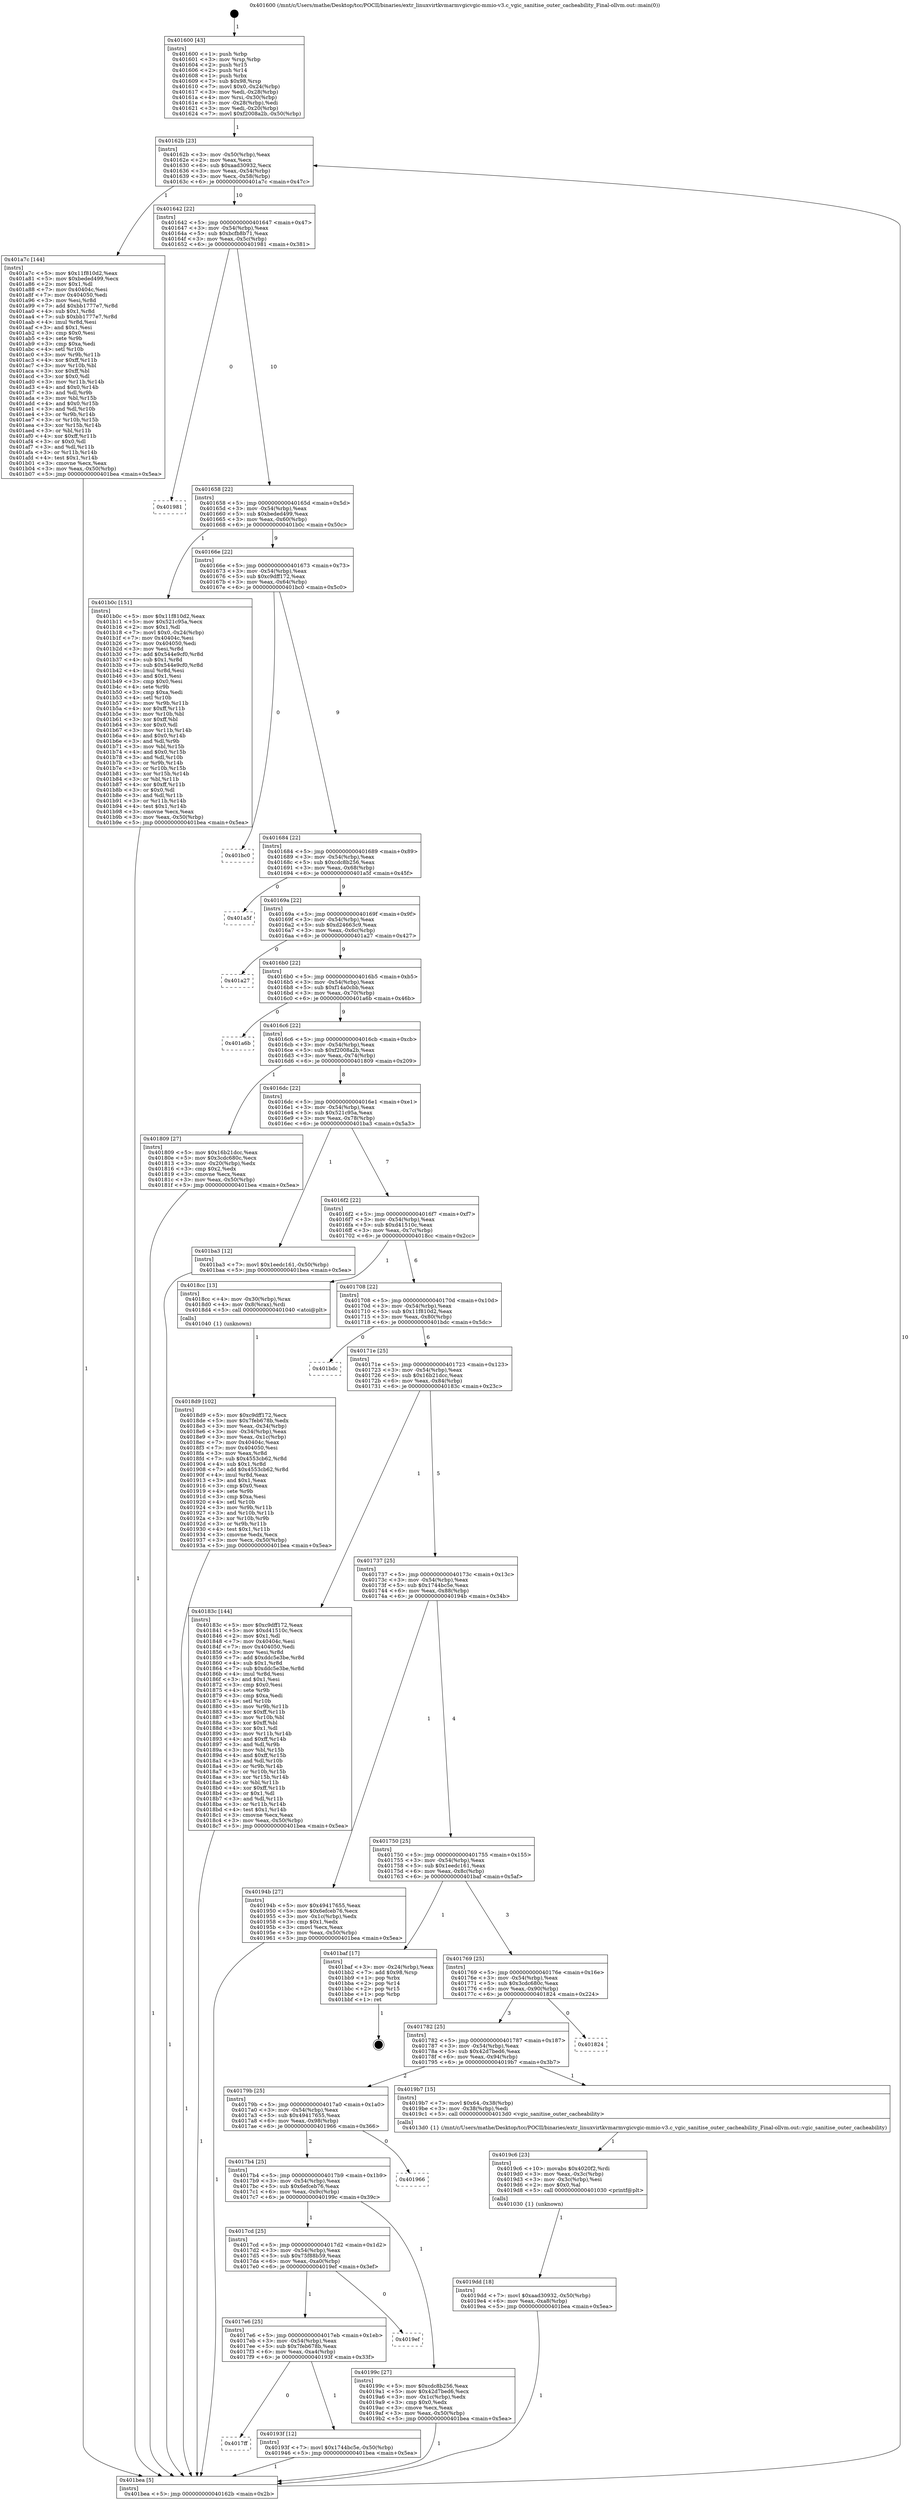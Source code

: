 digraph "0x401600" {
  label = "0x401600 (/mnt/c/Users/mathe/Desktop/tcc/POCII/binaries/extr_linuxvirtkvmarmvgicvgic-mmio-v3.c_vgic_sanitise_outer_cacheability_Final-ollvm.out::main(0))"
  labelloc = "t"
  node[shape=record]

  Entry [label="",width=0.3,height=0.3,shape=circle,fillcolor=black,style=filled]
  "0x40162b" [label="{
     0x40162b [23]\l
     | [instrs]\l
     &nbsp;&nbsp;0x40162b \<+3\>: mov -0x50(%rbp),%eax\l
     &nbsp;&nbsp;0x40162e \<+2\>: mov %eax,%ecx\l
     &nbsp;&nbsp;0x401630 \<+6\>: sub $0xaad30932,%ecx\l
     &nbsp;&nbsp;0x401636 \<+3\>: mov %eax,-0x54(%rbp)\l
     &nbsp;&nbsp;0x401639 \<+3\>: mov %ecx,-0x58(%rbp)\l
     &nbsp;&nbsp;0x40163c \<+6\>: je 0000000000401a7c \<main+0x47c\>\l
  }"]
  "0x401a7c" [label="{
     0x401a7c [144]\l
     | [instrs]\l
     &nbsp;&nbsp;0x401a7c \<+5\>: mov $0x11f810d2,%eax\l
     &nbsp;&nbsp;0x401a81 \<+5\>: mov $0xbeded499,%ecx\l
     &nbsp;&nbsp;0x401a86 \<+2\>: mov $0x1,%dl\l
     &nbsp;&nbsp;0x401a88 \<+7\>: mov 0x40404c,%esi\l
     &nbsp;&nbsp;0x401a8f \<+7\>: mov 0x404050,%edi\l
     &nbsp;&nbsp;0x401a96 \<+3\>: mov %esi,%r8d\l
     &nbsp;&nbsp;0x401a99 \<+7\>: add $0xbb1777e7,%r8d\l
     &nbsp;&nbsp;0x401aa0 \<+4\>: sub $0x1,%r8d\l
     &nbsp;&nbsp;0x401aa4 \<+7\>: sub $0xbb1777e7,%r8d\l
     &nbsp;&nbsp;0x401aab \<+4\>: imul %r8d,%esi\l
     &nbsp;&nbsp;0x401aaf \<+3\>: and $0x1,%esi\l
     &nbsp;&nbsp;0x401ab2 \<+3\>: cmp $0x0,%esi\l
     &nbsp;&nbsp;0x401ab5 \<+4\>: sete %r9b\l
     &nbsp;&nbsp;0x401ab9 \<+3\>: cmp $0xa,%edi\l
     &nbsp;&nbsp;0x401abc \<+4\>: setl %r10b\l
     &nbsp;&nbsp;0x401ac0 \<+3\>: mov %r9b,%r11b\l
     &nbsp;&nbsp;0x401ac3 \<+4\>: xor $0xff,%r11b\l
     &nbsp;&nbsp;0x401ac7 \<+3\>: mov %r10b,%bl\l
     &nbsp;&nbsp;0x401aca \<+3\>: xor $0xff,%bl\l
     &nbsp;&nbsp;0x401acd \<+3\>: xor $0x0,%dl\l
     &nbsp;&nbsp;0x401ad0 \<+3\>: mov %r11b,%r14b\l
     &nbsp;&nbsp;0x401ad3 \<+4\>: and $0x0,%r14b\l
     &nbsp;&nbsp;0x401ad7 \<+3\>: and %dl,%r9b\l
     &nbsp;&nbsp;0x401ada \<+3\>: mov %bl,%r15b\l
     &nbsp;&nbsp;0x401add \<+4\>: and $0x0,%r15b\l
     &nbsp;&nbsp;0x401ae1 \<+3\>: and %dl,%r10b\l
     &nbsp;&nbsp;0x401ae4 \<+3\>: or %r9b,%r14b\l
     &nbsp;&nbsp;0x401ae7 \<+3\>: or %r10b,%r15b\l
     &nbsp;&nbsp;0x401aea \<+3\>: xor %r15b,%r14b\l
     &nbsp;&nbsp;0x401aed \<+3\>: or %bl,%r11b\l
     &nbsp;&nbsp;0x401af0 \<+4\>: xor $0xff,%r11b\l
     &nbsp;&nbsp;0x401af4 \<+3\>: or $0x0,%dl\l
     &nbsp;&nbsp;0x401af7 \<+3\>: and %dl,%r11b\l
     &nbsp;&nbsp;0x401afa \<+3\>: or %r11b,%r14b\l
     &nbsp;&nbsp;0x401afd \<+4\>: test $0x1,%r14b\l
     &nbsp;&nbsp;0x401b01 \<+3\>: cmovne %ecx,%eax\l
     &nbsp;&nbsp;0x401b04 \<+3\>: mov %eax,-0x50(%rbp)\l
     &nbsp;&nbsp;0x401b07 \<+5\>: jmp 0000000000401bea \<main+0x5ea\>\l
  }"]
  "0x401642" [label="{
     0x401642 [22]\l
     | [instrs]\l
     &nbsp;&nbsp;0x401642 \<+5\>: jmp 0000000000401647 \<main+0x47\>\l
     &nbsp;&nbsp;0x401647 \<+3\>: mov -0x54(%rbp),%eax\l
     &nbsp;&nbsp;0x40164a \<+5\>: sub $0xbcfb8b71,%eax\l
     &nbsp;&nbsp;0x40164f \<+3\>: mov %eax,-0x5c(%rbp)\l
     &nbsp;&nbsp;0x401652 \<+6\>: je 0000000000401981 \<main+0x381\>\l
  }"]
  Exit [label="",width=0.3,height=0.3,shape=circle,fillcolor=black,style=filled,peripheries=2]
  "0x401981" [label="{
     0x401981\l
  }", style=dashed]
  "0x401658" [label="{
     0x401658 [22]\l
     | [instrs]\l
     &nbsp;&nbsp;0x401658 \<+5\>: jmp 000000000040165d \<main+0x5d\>\l
     &nbsp;&nbsp;0x40165d \<+3\>: mov -0x54(%rbp),%eax\l
     &nbsp;&nbsp;0x401660 \<+5\>: sub $0xbeded499,%eax\l
     &nbsp;&nbsp;0x401665 \<+3\>: mov %eax,-0x60(%rbp)\l
     &nbsp;&nbsp;0x401668 \<+6\>: je 0000000000401b0c \<main+0x50c\>\l
  }"]
  "0x4019dd" [label="{
     0x4019dd [18]\l
     | [instrs]\l
     &nbsp;&nbsp;0x4019dd \<+7\>: movl $0xaad30932,-0x50(%rbp)\l
     &nbsp;&nbsp;0x4019e4 \<+6\>: mov %eax,-0xa8(%rbp)\l
     &nbsp;&nbsp;0x4019ea \<+5\>: jmp 0000000000401bea \<main+0x5ea\>\l
  }"]
  "0x401b0c" [label="{
     0x401b0c [151]\l
     | [instrs]\l
     &nbsp;&nbsp;0x401b0c \<+5\>: mov $0x11f810d2,%eax\l
     &nbsp;&nbsp;0x401b11 \<+5\>: mov $0x521c95a,%ecx\l
     &nbsp;&nbsp;0x401b16 \<+2\>: mov $0x1,%dl\l
     &nbsp;&nbsp;0x401b18 \<+7\>: movl $0x0,-0x24(%rbp)\l
     &nbsp;&nbsp;0x401b1f \<+7\>: mov 0x40404c,%esi\l
     &nbsp;&nbsp;0x401b26 \<+7\>: mov 0x404050,%edi\l
     &nbsp;&nbsp;0x401b2d \<+3\>: mov %esi,%r8d\l
     &nbsp;&nbsp;0x401b30 \<+7\>: add $0x544e9cf0,%r8d\l
     &nbsp;&nbsp;0x401b37 \<+4\>: sub $0x1,%r8d\l
     &nbsp;&nbsp;0x401b3b \<+7\>: sub $0x544e9cf0,%r8d\l
     &nbsp;&nbsp;0x401b42 \<+4\>: imul %r8d,%esi\l
     &nbsp;&nbsp;0x401b46 \<+3\>: and $0x1,%esi\l
     &nbsp;&nbsp;0x401b49 \<+3\>: cmp $0x0,%esi\l
     &nbsp;&nbsp;0x401b4c \<+4\>: sete %r9b\l
     &nbsp;&nbsp;0x401b50 \<+3\>: cmp $0xa,%edi\l
     &nbsp;&nbsp;0x401b53 \<+4\>: setl %r10b\l
     &nbsp;&nbsp;0x401b57 \<+3\>: mov %r9b,%r11b\l
     &nbsp;&nbsp;0x401b5a \<+4\>: xor $0xff,%r11b\l
     &nbsp;&nbsp;0x401b5e \<+3\>: mov %r10b,%bl\l
     &nbsp;&nbsp;0x401b61 \<+3\>: xor $0xff,%bl\l
     &nbsp;&nbsp;0x401b64 \<+3\>: xor $0x0,%dl\l
     &nbsp;&nbsp;0x401b67 \<+3\>: mov %r11b,%r14b\l
     &nbsp;&nbsp;0x401b6a \<+4\>: and $0x0,%r14b\l
     &nbsp;&nbsp;0x401b6e \<+3\>: and %dl,%r9b\l
     &nbsp;&nbsp;0x401b71 \<+3\>: mov %bl,%r15b\l
     &nbsp;&nbsp;0x401b74 \<+4\>: and $0x0,%r15b\l
     &nbsp;&nbsp;0x401b78 \<+3\>: and %dl,%r10b\l
     &nbsp;&nbsp;0x401b7b \<+3\>: or %r9b,%r14b\l
     &nbsp;&nbsp;0x401b7e \<+3\>: or %r10b,%r15b\l
     &nbsp;&nbsp;0x401b81 \<+3\>: xor %r15b,%r14b\l
     &nbsp;&nbsp;0x401b84 \<+3\>: or %bl,%r11b\l
     &nbsp;&nbsp;0x401b87 \<+4\>: xor $0xff,%r11b\l
     &nbsp;&nbsp;0x401b8b \<+3\>: or $0x0,%dl\l
     &nbsp;&nbsp;0x401b8e \<+3\>: and %dl,%r11b\l
     &nbsp;&nbsp;0x401b91 \<+3\>: or %r11b,%r14b\l
     &nbsp;&nbsp;0x401b94 \<+4\>: test $0x1,%r14b\l
     &nbsp;&nbsp;0x401b98 \<+3\>: cmovne %ecx,%eax\l
     &nbsp;&nbsp;0x401b9b \<+3\>: mov %eax,-0x50(%rbp)\l
     &nbsp;&nbsp;0x401b9e \<+5\>: jmp 0000000000401bea \<main+0x5ea\>\l
  }"]
  "0x40166e" [label="{
     0x40166e [22]\l
     | [instrs]\l
     &nbsp;&nbsp;0x40166e \<+5\>: jmp 0000000000401673 \<main+0x73\>\l
     &nbsp;&nbsp;0x401673 \<+3\>: mov -0x54(%rbp),%eax\l
     &nbsp;&nbsp;0x401676 \<+5\>: sub $0xc9dff172,%eax\l
     &nbsp;&nbsp;0x40167b \<+3\>: mov %eax,-0x64(%rbp)\l
     &nbsp;&nbsp;0x40167e \<+6\>: je 0000000000401bc0 \<main+0x5c0\>\l
  }"]
  "0x4019c6" [label="{
     0x4019c6 [23]\l
     | [instrs]\l
     &nbsp;&nbsp;0x4019c6 \<+10\>: movabs $0x4020f2,%rdi\l
     &nbsp;&nbsp;0x4019d0 \<+3\>: mov %eax,-0x3c(%rbp)\l
     &nbsp;&nbsp;0x4019d3 \<+3\>: mov -0x3c(%rbp),%esi\l
     &nbsp;&nbsp;0x4019d6 \<+2\>: mov $0x0,%al\l
     &nbsp;&nbsp;0x4019d8 \<+5\>: call 0000000000401030 \<printf@plt\>\l
     | [calls]\l
     &nbsp;&nbsp;0x401030 \{1\} (unknown)\l
  }"]
  "0x401bc0" [label="{
     0x401bc0\l
  }", style=dashed]
  "0x401684" [label="{
     0x401684 [22]\l
     | [instrs]\l
     &nbsp;&nbsp;0x401684 \<+5\>: jmp 0000000000401689 \<main+0x89\>\l
     &nbsp;&nbsp;0x401689 \<+3\>: mov -0x54(%rbp),%eax\l
     &nbsp;&nbsp;0x40168c \<+5\>: sub $0xcdc8b256,%eax\l
     &nbsp;&nbsp;0x401691 \<+3\>: mov %eax,-0x68(%rbp)\l
     &nbsp;&nbsp;0x401694 \<+6\>: je 0000000000401a5f \<main+0x45f\>\l
  }"]
  "0x4017ff" [label="{
     0x4017ff\l
  }", style=dashed]
  "0x401a5f" [label="{
     0x401a5f\l
  }", style=dashed]
  "0x40169a" [label="{
     0x40169a [22]\l
     | [instrs]\l
     &nbsp;&nbsp;0x40169a \<+5\>: jmp 000000000040169f \<main+0x9f\>\l
     &nbsp;&nbsp;0x40169f \<+3\>: mov -0x54(%rbp),%eax\l
     &nbsp;&nbsp;0x4016a2 \<+5\>: sub $0xd24663c9,%eax\l
     &nbsp;&nbsp;0x4016a7 \<+3\>: mov %eax,-0x6c(%rbp)\l
     &nbsp;&nbsp;0x4016aa \<+6\>: je 0000000000401a27 \<main+0x427\>\l
  }"]
  "0x40193f" [label="{
     0x40193f [12]\l
     | [instrs]\l
     &nbsp;&nbsp;0x40193f \<+7\>: movl $0x1744bc5e,-0x50(%rbp)\l
     &nbsp;&nbsp;0x401946 \<+5\>: jmp 0000000000401bea \<main+0x5ea\>\l
  }"]
  "0x401a27" [label="{
     0x401a27\l
  }", style=dashed]
  "0x4016b0" [label="{
     0x4016b0 [22]\l
     | [instrs]\l
     &nbsp;&nbsp;0x4016b0 \<+5\>: jmp 00000000004016b5 \<main+0xb5\>\l
     &nbsp;&nbsp;0x4016b5 \<+3\>: mov -0x54(%rbp),%eax\l
     &nbsp;&nbsp;0x4016b8 \<+5\>: sub $0xf14a0cbb,%eax\l
     &nbsp;&nbsp;0x4016bd \<+3\>: mov %eax,-0x70(%rbp)\l
     &nbsp;&nbsp;0x4016c0 \<+6\>: je 0000000000401a6b \<main+0x46b\>\l
  }"]
  "0x4017e6" [label="{
     0x4017e6 [25]\l
     | [instrs]\l
     &nbsp;&nbsp;0x4017e6 \<+5\>: jmp 00000000004017eb \<main+0x1eb\>\l
     &nbsp;&nbsp;0x4017eb \<+3\>: mov -0x54(%rbp),%eax\l
     &nbsp;&nbsp;0x4017ee \<+5\>: sub $0x7feb678b,%eax\l
     &nbsp;&nbsp;0x4017f3 \<+6\>: mov %eax,-0xa4(%rbp)\l
     &nbsp;&nbsp;0x4017f9 \<+6\>: je 000000000040193f \<main+0x33f\>\l
  }"]
  "0x401a6b" [label="{
     0x401a6b\l
  }", style=dashed]
  "0x4016c6" [label="{
     0x4016c6 [22]\l
     | [instrs]\l
     &nbsp;&nbsp;0x4016c6 \<+5\>: jmp 00000000004016cb \<main+0xcb\>\l
     &nbsp;&nbsp;0x4016cb \<+3\>: mov -0x54(%rbp),%eax\l
     &nbsp;&nbsp;0x4016ce \<+5\>: sub $0xf2008a2b,%eax\l
     &nbsp;&nbsp;0x4016d3 \<+3\>: mov %eax,-0x74(%rbp)\l
     &nbsp;&nbsp;0x4016d6 \<+6\>: je 0000000000401809 \<main+0x209\>\l
  }"]
  "0x4019ef" [label="{
     0x4019ef\l
  }", style=dashed]
  "0x401809" [label="{
     0x401809 [27]\l
     | [instrs]\l
     &nbsp;&nbsp;0x401809 \<+5\>: mov $0x16b21dcc,%eax\l
     &nbsp;&nbsp;0x40180e \<+5\>: mov $0x3cdc680c,%ecx\l
     &nbsp;&nbsp;0x401813 \<+3\>: mov -0x20(%rbp),%edx\l
     &nbsp;&nbsp;0x401816 \<+3\>: cmp $0x2,%edx\l
     &nbsp;&nbsp;0x401819 \<+3\>: cmovne %ecx,%eax\l
     &nbsp;&nbsp;0x40181c \<+3\>: mov %eax,-0x50(%rbp)\l
     &nbsp;&nbsp;0x40181f \<+5\>: jmp 0000000000401bea \<main+0x5ea\>\l
  }"]
  "0x4016dc" [label="{
     0x4016dc [22]\l
     | [instrs]\l
     &nbsp;&nbsp;0x4016dc \<+5\>: jmp 00000000004016e1 \<main+0xe1\>\l
     &nbsp;&nbsp;0x4016e1 \<+3\>: mov -0x54(%rbp),%eax\l
     &nbsp;&nbsp;0x4016e4 \<+5\>: sub $0x521c95a,%eax\l
     &nbsp;&nbsp;0x4016e9 \<+3\>: mov %eax,-0x78(%rbp)\l
     &nbsp;&nbsp;0x4016ec \<+6\>: je 0000000000401ba3 \<main+0x5a3\>\l
  }"]
  "0x401bea" [label="{
     0x401bea [5]\l
     | [instrs]\l
     &nbsp;&nbsp;0x401bea \<+5\>: jmp 000000000040162b \<main+0x2b\>\l
  }"]
  "0x401600" [label="{
     0x401600 [43]\l
     | [instrs]\l
     &nbsp;&nbsp;0x401600 \<+1\>: push %rbp\l
     &nbsp;&nbsp;0x401601 \<+3\>: mov %rsp,%rbp\l
     &nbsp;&nbsp;0x401604 \<+2\>: push %r15\l
     &nbsp;&nbsp;0x401606 \<+2\>: push %r14\l
     &nbsp;&nbsp;0x401608 \<+1\>: push %rbx\l
     &nbsp;&nbsp;0x401609 \<+7\>: sub $0x98,%rsp\l
     &nbsp;&nbsp;0x401610 \<+7\>: movl $0x0,-0x24(%rbp)\l
     &nbsp;&nbsp;0x401617 \<+3\>: mov %edi,-0x28(%rbp)\l
     &nbsp;&nbsp;0x40161a \<+4\>: mov %rsi,-0x30(%rbp)\l
     &nbsp;&nbsp;0x40161e \<+3\>: mov -0x28(%rbp),%edi\l
     &nbsp;&nbsp;0x401621 \<+3\>: mov %edi,-0x20(%rbp)\l
     &nbsp;&nbsp;0x401624 \<+7\>: movl $0xf2008a2b,-0x50(%rbp)\l
  }"]
  "0x4017cd" [label="{
     0x4017cd [25]\l
     | [instrs]\l
     &nbsp;&nbsp;0x4017cd \<+5\>: jmp 00000000004017d2 \<main+0x1d2\>\l
     &nbsp;&nbsp;0x4017d2 \<+3\>: mov -0x54(%rbp),%eax\l
     &nbsp;&nbsp;0x4017d5 \<+5\>: sub $0x75f88b59,%eax\l
     &nbsp;&nbsp;0x4017da \<+6\>: mov %eax,-0xa0(%rbp)\l
     &nbsp;&nbsp;0x4017e0 \<+6\>: je 00000000004019ef \<main+0x3ef\>\l
  }"]
  "0x401ba3" [label="{
     0x401ba3 [12]\l
     | [instrs]\l
     &nbsp;&nbsp;0x401ba3 \<+7\>: movl $0x1eedc161,-0x50(%rbp)\l
     &nbsp;&nbsp;0x401baa \<+5\>: jmp 0000000000401bea \<main+0x5ea\>\l
  }"]
  "0x4016f2" [label="{
     0x4016f2 [22]\l
     | [instrs]\l
     &nbsp;&nbsp;0x4016f2 \<+5\>: jmp 00000000004016f7 \<main+0xf7\>\l
     &nbsp;&nbsp;0x4016f7 \<+3\>: mov -0x54(%rbp),%eax\l
     &nbsp;&nbsp;0x4016fa \<+5\>: sub $0xd41510c,%eax\l
     &nbsp;&nbsp;0x4016ff \<+3\>: mov %eax,-0x7c(%rbp)\l
     &nbsp;&nbsp;0x401702 \<+6\>: je 00000000004018cc \<main+0x2cc\>\l
  }"]
  "0x40199c" [label="{
     0x40199c [27]\l
     | [instrs]\l
     &nbsp;&nbsp;0x40199c \<+5\>: mov $0xcdc8b256,%eax\l
     &nbsp;&nbsp;0x4019a1 \<+5\>: mov $0x42d7bed6,%ecx\l
     &nbsp;&nbsp;0x4019a6 \<+3\>: mov -0x1c(%rbp),%edx\l
     &nbsp;&nbsp;0x4019a9 \<+3\>: cmp $0x0,%edx\l
     &nbsp;&nbsp;0x4019ac \<+3\>: cmove %ecx,%eax\l
     &nbsp;&nbsp;0x4019af \<+3\>: mov %eax,-0x50(%rbp)\l
     &nbsp;&nbsp;0x4019b2 \<+5\>: jmp 0000000000401bea \<main+0x5ea\>\l
  }"]
  "0x4018cc" [label="{
     0x4018cc [13]\l
     | [instrs]\l
     &nbsp;&nbsp;0x4018cc \<+4\>: mov -0x30(%rbp),%rax\l
     &nbsp;&nbsp;0x4018d0 \<+4\>: mov 0x8(%rax),%rdi\l
     &nbsp;&nbsp;0x4018d4 \<+5\>: call 0000000000401040 \<atoi@plt\>\l
     | [calls]\l
     &nbsp;&nbsp;0x401040 \{1\} (unknown)\l
  }"]
  "0x401708" [label="{
     0x401708 [22]\l
     | [instrs]\l
     &nbsp;&nbsp;0x401708 \<+5\>: jmp 000000000040170d \<main+0x10d\>\l
     &nbsp;&nbsp;0x40170d \<+3\>: mov -0x54(%rbp),%eax\l
     &nbsp;&nbsp;0x401710 \<+5\>: sub $0x11f810d2,%eax\l
     &nbsp;&nbsp;0x401715 \<+3\>: mov %eax,-0x80(%rbp)\l
     &nbsp;&nbsp;0x401718 \<+6\>: je 0000000000401bdc \<main+0x5dc\>\l
  }"]
  "0x4017b4" [label="{
     0x4017b4 [25]\l
     | [instrs]\l
     &nbsp;&nbsp;0x4017b4 \<+5\>: jmp 00000000004017b9 \<main+0x1b9\>\l
     &nbsp;&nbsp;0x4017b9 \<+3\>: mov -0x54(%rbp),%eax\l
     &nbsp;&nbsp;0x4017bc \<+5\>: sub $0x6efceb76,%eax\l
     &nbsp;&nbsp;0x4017c1 \<+6\>: mov %eax,-0x9c(%rbp)\l
     &nbsp;&nbsp;0x4017c7 \<+6\>: je 000000000040199c \<main+0x39c\>\l
  }"]
  "0x401bdc" [label="{
     0x401bdc\l
  }", style=dashed]
  "0x40171e" [label="{
     0x40171e [25]\l
     | [instrs]\l
     &nbsp;&nbsp;0x40171e \<+5\>: jmp 0000000000401723 \<main+0x123\>\l
     &nbsp;&nbsp;0x401723 \<+3\>: mov -0x54(%rbp),%eax\l
     &nbsp;&nbsp;0x401726 \<+5\>: sub $0x16b21dcc,%eax\l
     &nbsp;&nbsp;0x40172b \<+6\>: mov %eax,-0x84(%rbp)\l
     &nbsp;&nbsp;0x401731 \<+6\>: je 000000000040183c \<main+0x23c\>\l
  }"]
  "0x401966" [label="{
     0x401966\l
  }", style=dashed]
  "0x40183c" [label="{
     0x40183c [144]\l
     | [instrs]\l
     &nbsp;&nbsp;0x40183c \<+5\>: mov $0xc9dff172,%eax\l
     &nbsp;&nbsp;0x401841 \<+5\>: mov $0xd41510c,%ecx\l
     &nbsp;&nbsp;0x401846 \<+2\>: mov $0x1,%dl\l
     &nbsp;&nbsp;0x401848 \<+7\>: mov 0x40404c,%esi\l
     &nbsp;&nbsp;0x40184f \<+7\>: mov 0x404050,%edi\l
     &nbsp;&nbsp;0x401856 \<+3\>: mov %esi,%r8d\l
     &nbsp;&nbsp;0x401859 \<+7\>: add $0xddc5e3be,%r8d\l
     &nbsp;&nbsp;0x401860 \<+4\>: sub $0x1,%r8d\l
     &nbsp;&nbsp;0x401864 \<+7\>: sub $0xddc5e3be,%r8d\l
     &nbsp;&nbsp;0x40186b \<+4\>: imul %r8d,%esi\l
     &nbsp;&nbsp;0x40186f \<+3\>: and $0x1,%esi\l
     &nbsp;&nbsp;0x401872 \<+3\>: cmp $0x0,%esi\l
     &nbsp;&nbsp;0x401875 \<+4\>: sete %r9b\l
     &nbsp;&nbsp;0x401879 \<+3\>: cmp $0xa,%edi\l
     &nbsp;&nbsp;0x40187c \<+4\>: setl %r10b\l
     &nbsp;&nbsp;0x401880 \<+3\>: mov %r9b,%r11b\l
     &nbsp;&nbsp;0x401883 \<+4\>: xor $0xff,%r11b\l
     &nbsp;&nbsp;0x401887 \<+3\>: mov %r10b,%bl\l
     &nbsp;&nbsp;0x40188a \<+3\>: xor $0xff,%bl\l
     &nbsp;&nbsp;0x40188d \<+3\>: xor $0x1,%dl\l
     &nbsp;&nbsp;0x401890 \<+3\>: mov %r11b,%r14b\l
     &nbsp;&nbsp;0x401893 \<+4\>: and $0xff,%r14b\l
     &nbsp;&nbsp;0x401897 \<+3\>: and %dl,%r9b\l
     &nbsp;&nbsp;0x40189a \<+3\>: mov %bl,%r15b\l
     &nbsp;&nbsp;0x40189d \<+4\>: and $0xff,%r15b\l
     &nbsp;&nbsp;0x4018a1 \<+3\>: and %dl,%r10b\l
     &nbsp;&nbsp;0x4018a4 \<+3\>: or %r9b,%r14b\l
     &nbsp;&nbsp;0x4018a7 \<+3\>: or %r10b,%r15b\l
     &nbsp;&nbsp;0x4018aa \<+3\>: xor %r15b,%r14b\l
     &nbsp;&nbsp;0x4018ad \<+3\>: or %bl,%r11b\l
     &nbsp;&nbsp;0x4018b0 \<+4\>: xor $0xff,%r11b\l
     &nbsp;&nbsp;0x4018b4 \<+3\>: or $0x1,%dl\l
     &nbsp;&nbsp;0x4018b7 \<+3\>: and %dl,%r11b\l
     &nbsp;&nbsp;0x4018ba \<+3\>: or %r11b,%r14b\l
     &nbsp;&nbsp;0x4018bd \<+4\>: test $0x1,%r14b\l
     &nbsp;&nbsp;0x4018c1 \<+3\>: cmovne %ecx,%eax\l
     &nbsp;&nbsp;0x4018c4 \<+3\>: mov %eax,-0x50(%rbp)\l
     &nbsp;&nbsp;0x4018c7 \<+5\>: jmp 0000000000401bea \<main+0x5ea\>\l
  }"]
  "0x401737" [label="{
     0x401737 [25]\l
     | [instrs]\l
     &nbsp;&nbsp;0x401737 \<+5\>: jmp 000000000040173c \<main+0x13c\>\l
     &nbsp;&nbsp;0x40173c \<+3\>: mov -0x54(%rbp),%eax\l
     &nbsp;&nbsp;0x40173f \<+5\>: sub $0x1744bc5e,%eax\l
     &nbsp;&nbsp;0x401744 \<+6\>: mov %eax,-0x88(%rbp)\l
     &nbsp;&nbsp;0x40174a \<+6\>: je 000000000040194b \<main+0x34b\>\l
  }"]
  "0x4018d9" [label="{
     0x4018d9 [102]\l
     | [instrs]\l
     &nbsp;&nbsp;0x4018d9 \<+5\>: mov $0xc9dff172,%ecx\l
     &nbsp;&nbsp;0x4018de \<+5\>: mov $0x7feb678b,%edx\l
     &nbsp;&nbsp;0x4018e3 \<+3\>: mov %eax,-0x34(%rbp)\l
     &nbsp;&nbsp;0x4018e6 \<+3\>: mov -0x34(%rbp),%eax\l
     &nbsp;&nbsp;0x4018e9 \<+3\>: mov %eax,-0x1c(%rbp)\l
     &nbsp;&nbsp;0x4018ec \<+7\>: mov 0x40404c,%eax\l
     &nbsp;&nbsp;0x4018f3 \<+7\>: mov 0x404050,%esi\l
     &nbsp;&nbsp;0x4018fa \<+3\>: mov %eax,%r8d\l
     &nbsp;&nbsp;0x4018fd \<+7\>: sub $0x4553cb62,%r8d\l
     &nbsp;&nbsp;0x401904 \<+4\>: sub $0x1,%r8d\l
     &nbsp;&nbsp;0x401908 \<+7\>: add $0x4553cb62,%r8d\l
     &nbsp;&nbsp;0x40190f \<+4\>: imul %r8d,%eax\l
     &nbsp;&nbsp;0x401913 \<+3\>: and $0x1,%eax\l
     &nbsp;&nbsp;0x401916 \<+3\>: cmp $0x0,%eax\l
     &nbsp;&nbsp;0x401919 \<+4\>: sete %r9b\l
     &nbsp;&nbsp;0x40191d \<+3\>: cmp $0xa,%esi\l
     &nbsp;&nbsp;0x401920 \<+4\>: setl %r10b\l
     &nbsp;&nbsp;0x401924 \<+3\>: mov %r9b,%r11b\l
     &nbsp;&nbsp;0x401927 \<+3\>: and %r10b,%r11b\l
     &nbsp;&nbsp;0x40192a \<+3\>: xor %r10b,%r9b\l
     &nbsp;&nbsp;0x40192d \<+3\>: or %r9b,%r11b\l
     &nbsp;&nbsp;0x401930 \<+4\>: test $0x1,%r11b\l
     &nbsp;&nbsp;0x401934 \<+3\>: cmovne %edx,%ecx\l
     &nbsp;&nbsp;0x401937 \<+3\>: mov %ecx,-0x50(%rbp)\l
     &nbsp;&nbsp;0x40193a \<+5\>: jmp 0000000000401bea \<main+0x5ea\>\l
  }"]
  "0x40179b" [label="{
     0x40179b [25]\l
     | [instrs]\l
     &nbsp;&nbsp;0x40179b \<+5\>: jmp 00000000004017a0 \<main+0x1a0\>\l
     &nbsp;&nbsp;0x4017a0 \<+3\>: mov -0x54(%rbp),%eax\l
     &nbsp;&nbsp;0x4017a3 \<+5\>: sub $0x49417655,%eax\l
     &nbsp;&nbsp;0x4017a8 \<+6\>: mov %eax,-0x98(%rbp)\l
     &nbsp;&nbsp;0x4017ae \<+6\>: je 0000000000401966 \<main+0x366\>\l
  }"]
  "0x40194b" [label="{
     0x40194b [27]\l
     | [instrs]\l
     &nbsp;&nbsp;0x40194b \<+5\>: mov $0x49417655,%eax\l
     &nbsp;&nbsp;0x401950 \<+5\>: mov $0x6efceb76,%ecx\l
     &nbsp;&nbsp;0x401955 \<+3\>: mov -0x1c(%rbp),%edx\l
     &nbsp;&nbsp;0x401958 \<+3\>: cmp $0x1,%edx\l
     &nbsp;&nbsp;0x40195b \<+3\>: cmovl %ecx,%eax\l
     &nbsp;&nbsp;0x40195e \<+3\>: mov %eax,-0x50(%rbp)\l
     &nbsp;&nbsp;0x401961 \<+5\>: jmp 0000000000401bea \<main+0x5ea\>\l
  }"]
  "0x401750" [label="{
     0x401750 [25]\l
     | [instrs]\l
     &nbsp;&nbsp;0x401750 \<+5\>: jmp 0000000000401755 \<main+0x155\>\l
     &nbsp;&nbsp;0x401755 \<+3\>: mov -0x54(%rbp),%eax\l
     &nbsp;&nbsp;0x401758 \<+5\>: sub $0x1eedc161,%eax\l
     &nbsp;&nbsp;0x40175d \<+6\>: mov %eax,-0x8c(%rbp)\l
     &nbsp;&nbsp;0x401763 \<+6\>: je 0000000000401baf \<main+0x5af\>\l
  }"]
  "0x4019b7" [label="{
     0x4019b7 [15]\l
     | [instrs]\l
     &nbsp;&nbsp;0x4019b7 \<+7\>: movl $0x64,-0x38(%rbp)\l
     &nbsp;&nbsp;0x4019be \<+3\>: mov -0x38(%rbp),%edi\l
     &nbsp;&nbsp;0x4019c1 \<+5\>: call 00000000004013d0 \<vgic_sanitise_outer_cacheability\>\l
     | [calls]\l
     &nbsp;&nbsp;0x4013d0 \{1\} (/mnt/c/Users/mathe/Desktop/tcc/POCII/binaries/extr_linuxvirtkvmarmvgicvgic-mmio-v3.c_vgic_sanitise_outer_cacheability_Final-ollvm.out::vgic_sanitise_outer_cacheability)\l
  }"]
  "0x401baf" [label="{
     0x401baf [17]\l
     | [instrs]\l
     &nbsp;&nbsp;0x401baf \<+3\>: mov -0x24(%rbp),%eax\l
     &nbsp;&nbsp;0x401bb2 \<+7\>: add $0x98,%rsp\l
     &nbsp;&nbsp;0x401bb9 \<+1\>: pop %rbx\l
     &nbsp;&nbsp;0x401bba \<+2\>: pop %r14\l
     &nbsp;&nbsp;0x401bbc \<+2\>: pop %r15\l
     &nbsp;&nbsp;0x401bbe \<+1\>: pop %rbp\l
     &nbsp;&nbsp;0x401bbf \<+1\>: ret\l
  }"]
  "0x401769" [label="{
     0x401769 [25]\l
     | [instrs]\l
     &nbsp;&nbsp;0x401769 \<+5\>: jmp 000000000040176e \<main+0x16e\>\l
     &nbsp;&nbsp;0x40176e \<+3\>: mov -0x54(%rbp),%eax\l
     &nbsp;&nbsp;0x401771 \<+5\>: sub $0x3cdc680c,%eax\l
     &nbsp;&nbsp;0x401776 \<+6\>: mov %eax,-0x90(%rbp)\l
     &nbsp;&nbsp;0x40177c \<+6\>: je 0000000000401824 \<main+0x224\>\l
  }"]
  "0x401782" [label="{
     0x401782 [25]\l
     | [instrs]\l
     &nbsp;&nbsp;0x401782 \<+5\>: jmp 0000000000401787 \<main+0x187\>\l
     &nbsp;&nbsp;0x401787 \<+3\>: mov -0x54(%rbp),%eax\l
     &nbsp;&nbsp;0x40178a \<+5\>: sub $0x42d7bed6,%eax\l
     &nbsp;&nbsp;0x40178f \<+6\>: mov %eax,-0x94(%rbp)\l
     &nbsp;&nbsp;0x401795 \<+6\>: je 00000000004019b7 \<main+0x3b7\>\l
  }"]
  "0x401824" [label="{
     0x401824\l
  }", style=dashed]
  Entry -> "0x401600" [label=" 1"]
  "0x40162b" -> "0x401a7c" [label=" 1"]
  "0x40162b" -> "0x401642" [label=" 10"]
  "0x401baf" -> Exit [label=" 1"]
  "0x401642" -> "0x401981" [label=" 0"]
  "0x401642" -> "0x401658" [label=" 10"]
  "0x401ba3" -> "0x401bea" [label=" 1"]
  "0x401658" -> "0x401b0c" [label=" 1"]
  "0x401658" -> "0x40166e" [label=" 9"]
  "0x401b0c" -> "0x401bea" [label=" 1"]
  "0x40166e" -> "0x401bc0" [label=" 0"]
  "0x40166e" -> "0x401684" [label=" 9"]
  "0x401a7c" -> "0x401bea" [label=" 1"]
  "0x401684" -> "0x401a5f" [label=" 0"]
  "0x401684" -> "0x40169a" [label=" 9"]
  "0x4019dd" -> "0x401bea" [label=" 1"]
  "0x40169a" -> "0x401a27" [label=" 0"]
  "0x40169a" -> "0x4016b0" [label=" 9"]
  "0x4019c6" -> "0x4019dd" [label=" 1"]
  "0x4016b0" -> "0x401a6b" [label=" 0"]
  "0x4016b0" -> "0x4016c6" [label=" 9"]
  "0x40199c" -> "0x401bea" [label=" 1"]
  "0x4016c6" -> "0x401809" [label=" 1"]
  "0x4016c6" -> "0x4016dc" [label=" 8"]
  "0x401809" -> "0x401bea" [label=" 1"]
  "0x401600" -> "0x40162b" [label=" 1"]
  "0x401bea" -> "0x40162b" [label=" 10"]
  "0x40194b" -> "0x401bea" [label=" 1"]
  "0x4016dc" -> "0x401ba3" [label=" 1"]
  "0x4016dc" -> "0x4016f2" [label=" 7"]
  "0x4017e6" -> "0x4017ff" [label=" 0"]
  "0x4016f2" -> "0x4018cc" [label=" 1"]
  "0x4016f2" -> "0x401708" [label=" 6"]
  "0x4017e6" -> "0x40193f" [label=" 1"]
  "0x401708" -> "0x401bdc" [label=" 0"]
  "0x401708" -> "0x40171e" [label=" 6"]
  "0x4017cd" -> "0x4017e6" [label=" 1"]
  "0x40171e" -> "0x40183c" [label=" 1"]
  "0x40171e" -> "0x401737" [label=" 5"]
  "0x40183c" -> "0x401bea" [label=" 1"]
  "0x4018cc" -> "0x4018d9" [label=" 1"]
  "0x4018d9" -> "0x401bea" [label=" 1"]
  "0x4017cd" -> "0x4019ef" [label=" 0"]
  "0x401737" -> "0x40194b" [label=" 1"]
  "0x401737" -> "0x401750" [label=" 4"]
  "0x4017b4" -> "0x4017cd" [label=" 1"]
  "0x401750" -> "0x401baf" [label=" 1"]
  "0x401750" -> "0x401769" [label=" 3"]
  "0x4017b4" -> "0x40199c" [label=" 1"]
  "0x401769" -> "0x401824" [label=" 0"]
  "0x401769" -> "0x401782" [label=" 3"]
  "0x4019b7" -> "0x4019c6" [label=" 1"]
  "0x401782" -> "0x4019b7" [label=" 1"]
  "0x401782" -> "0x40179b" [label=" 2"]
  "0x40193f" -> "0x401bea" [label=" 1"]
  "0x40179b" -> "0x401966" [label=" 0"]
  "0x40179b" -> "0x4017b4" [label=" 2"]
}
